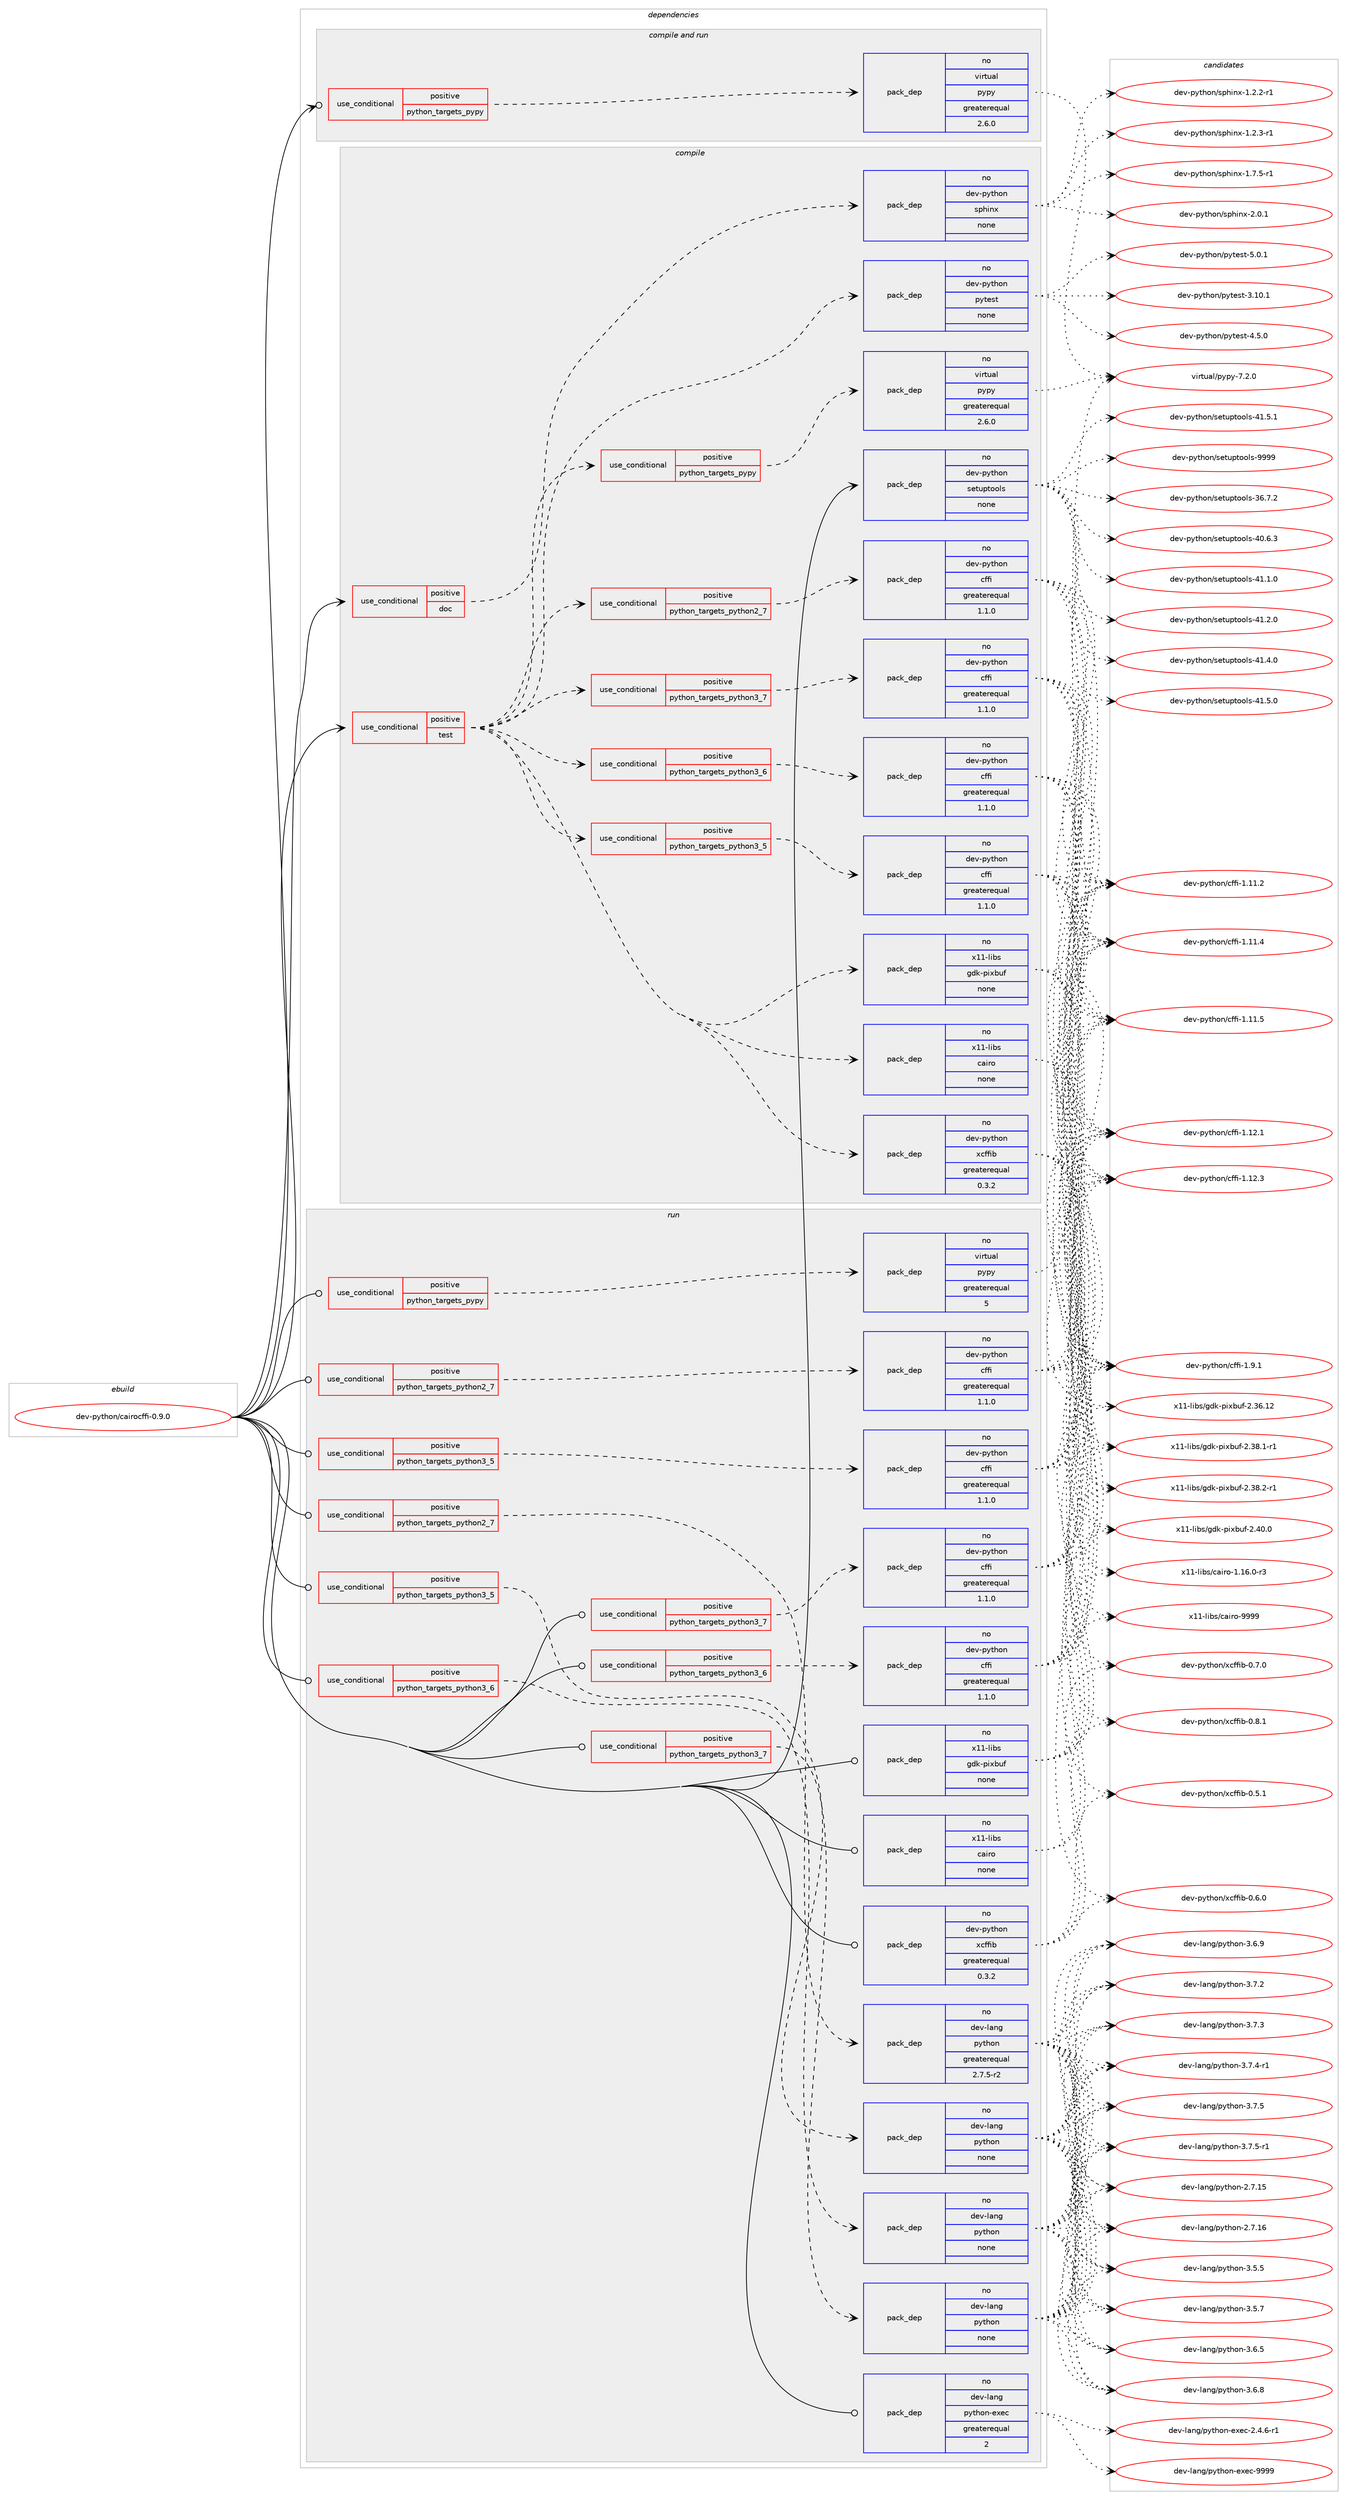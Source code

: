 digraph prolog {

# *************
# Graph options
# *************

newrank=true;
concentrate=true;
compound=true;
graph [rankdir=LR,fontname=Helvetica,fontsize=10,ranksep=1.5];#, ranksep=2.5, nodesep=0.2];
edge  [arrowhead=vee];
node  [fontname=Helvetica,fontsize=10];

# **********
# The ebuild
# **********

subgraph cluster_leftcol {
color=gray;
rank=same;
label=<<i>ebuild</i>>;
id [label="dev-python/cairocffi-0.9.0", color=red, width=4, href="../dev-python/cairocffi-0.9.0.svg"];
}

# ****************
# The dependencies
# ****************

subgraph cluster_midcol {
color=gray;
label=<<i>dependencies</i>>;
subgraph cluster_compile {
fillcolor="#eeeeee";
style=filled;
label=<<i>compile</i>>;
subgraph cond137217 {
dependency597883 [label=<<TABLE BORDER="0" CELLBORDER="1" CELLSPACING="0" CELLPADDING="4"><TR><TD ROWSPAN="3" CELLPADDING="10">use_conditional</TD></TR><TR><TD>positive</TD></TR><TR><TD>doc</TD></TR></TABLE>>, shape=none, color=red];
subgraph pack448889 {
dependency597884 [label=<<TABLE BORDER="0" CELLBORDER="1" CELLSPACING="0" CELLPADDING="4" WIDTH="220"><TR><TD ROWSPAN="6" CELLPADDING="30">pack_dep</TD></TR><TR><TD WIDTH="110">no</TD></TR><TR><TD>dev-python</TD></TR><TR><TD>sphinx</TD></TR><TR><TD>none</TD></TR><TR><TD></TD></TR></TABLE>>, shape=none, color=blue];
}
dependency597883:e -> dependency597884:w [weight=20,style="dashed",arrowhead="vee"];
}
id:e -> dependency597883:w [weight=20,style="solid",arrowhead="vee"];
subgraph cond137218 {
dependency597885 [label=<<TABLE BORDER="0" CELLBORDER="1" CELLSPACING="0" CELLPADDING="4"><TR><TD ROWSPAN="3" CELLPADDING="10">use_conditional</TD></TR><TR><TD>positive</TD></TR><TR><TD>test</TD></TR></TABLE>>, shape=none, color=red];
subgraph cond137219 {
dependency597886 [label=<<TABLE BORDER="0" CELLBORDER="1" CELLSPACING="0" CELLPADDING="4"><TR><TD ROWSPAN="3" CELLPADDING="10">use_conditional</TD></TR><TR><TD>positive</TD></TR><TR><TD>python_targets_python2_7</TD></TR></TABLE>>, shape=none, color=red];
subgraph pack448890 {
dependency597887 [label=<<TABLE BORDER="0" CELLBORDER="1" CELLSPACING="0" CELLPADDING="4" WIDTH="220"><TR><TD ROWSPAN="6" CELLPADDING="30">pack_dep</TD></TR><TR><TD WIDTH="110">no</TD></TR><TR><TD>dev-python</TD></TR><TR><TD>cffi</TD></TR><TR><TD>greaterequal</TD></TR><TR><TD>1.1.0</TD></TR></TABLE>>, shape=none, color=blue];
}
dependency597886:e -> dependency597887:w [weight=20,style="dashed",arrowhead="vee"];
}
dependency597885:e -> dependency597886:w [weight=20,style="dashed",arrowhead="vee"];
subgraph cond137220 {
dependency597888 [label=<<TABLE BORDER="0" CELLBORDER="1" CELLSPACING="0" CELLPADDING="4"><TR><TD ROWSPAN="3" CELLPADDING="10">use_conditional</TD></TR><TR><TD>positive</TD></TR><TR><TD>python_targets_python3_5</TD></TR></TABLE>>, shape=none, color=red];
subgraph pack448891 {
dependency597889 [label=<<TABLE BORDER="0" CELLBORDER="1" CELLSPACING="0" CELLPADDING="4" WIDTH="220"><TR><TD ROWSPAN="6" CELLPADDING="30">pack_dep</TD></TR><TR><TD WIDTH="110">no</TD></TR><TR><TD>dev-python</TD></TR><TR><TD>cffi</TD></TR><TR><TD>greaterequal</TD></TR><TR><TD>1.1.0</TD></TR></TABLE>>, shape=none, color=blue];
}
dependency597888:e -> dependency597889:w [weight=20,style="dashed",arrowhead="vee"];
}
dependency597885:e -> dependency597888:w [weight=20,style="dashed",arrowhead="vee"];
subgraph cond137221 {
dependency597890 [label=<<TABLE BORDER="0" CELLBORDER="1" CELLSPACING="0" CELLPADDING="4"><TR><TD ROWSPAN="3" CELLPADDING="10">use_conditional</TD></TR><TR><TD>positive</TD></TR><TR><TD>python_targets_python3_6</TD></TR></TABLE>>, shape=none, color=red];
subgraph pack448892 {
dependency597891 [label=<<TABLE BORDER="0" CELLBORDER="1" CELLSPACING="0" CELLPADDING="4" WIDTH="220"><TR><TD ROWSPAN="6" CELLPADDING="30">pack_dep</TD></TR><TR><TD WIDTH="110">no</TD></TR><TR><TD>dev-python</TD></TR><TR><TD>cffi</TD></TR><TR><TD>greaterequal</TD></TR><TR><TD>1.1.0</TD></TR></TABLE>>, shape=none, color=blue];
}
dependency597890:e -> dependency597891:w [weight=20,style="dashed",arrowhead="vee"];
}
dependency597885:e -> dependency597890:w [weight=20,style="dashed",arrowhead="vee"];
subgraph cond137222 {
dependency597892 [label=<<TABLE BORDER="0" CELLBORDER="1" CELLSPACING="0" CELLPADDING="4"><TR><TD ROWSPAN="3" CELLPADDING="10">use_conditional</TD></TR><TR><TD>positive</TD></TR><TR><TD>python_targets_python3_7</TD></TR></TABLE>>, shape=none, color=red];
subgraph pack448893 {
dependency597893 [label=<<TABLE BORDER="0" CELLBORDER="1" CELLSPACING="0" CELLPADDING="4" WIDTH="220"><TR><TD ROWSPAN="6" CELLPADDING="30">pack_dep</TD></TR><TR><TD WIDTH="110">no</TD></TR><TR><TD>dev-python</TD></TR><TR><TD>cffi</TD></TR><TR><TD>greaterequal</TD></TR><TR><TD>1.1.0</TD></TR></TABLE>>, shape=none, color=blue];
}
dependency597892:e -> dependency597893:w [weight=20,style="dashed",arrowhead="vee"];
}
dependency597885:e -> dependency597892:w [weight=20,style="dashed",arrowhead="vee"];
subgraph pack448894 {
dependency597894 [label=<<TABLE BORDER="0" CELLBORDER="1" CELLSPACING="0" CELLPADDING="4" WIDTH="220"><TR><TD ROWSPAN="6" CELLPADDING="30">pack_dep</TD></TR><TR><TD WIDTH="110">no</TD></TR><TR><TD>dev-python</TD></TR><TR><TD>xcffib</TD></TR><TR><TD>greaterequal</TD></TR><TR><TD>0.3.2</TD></TR></TABLE>>, shape=none, color=blue];
}
dependency597885:e -> dependency597894:w [weight=20,style="dashed",arrowhead="vee"];
subgraph pack448895 {
dependency597895 [label=<<TABLE BORDER="0" CELLBORDER="1" CELLSPACING="0" CELLPADDING="4" WIDTH="220"><TR><TD ROWSPAN="6" CELLPADDING="30">pack_dep</TD></TR><TR><TD WIDTH="110">no</TD></TR><TR><TD>x11-libs</TD></TR><TR><TD>cairo</TD></TR><TR><TD>none</TD></TR><TR><TD></TD></TR></TABLE>>, shape=none, color=blue];
}
dependency597885:e -> dependency597895:w [weight=20,style="dashed",arrowhead="vee"];
subgraph pack448896 {
dependency597896 [label=<<TABLE BORDER="0" CELLBORDER="1" CELLSPACING="0" CELLPADDING="4" WIDTH="220"><TR><TD ROWSPAN="6" CELLPADDING="30">pack_dep</TD></TR><TR><TD WIDTH="110">no</TD></TR><TR><TD>x11-libs</TD></TR><TR><TD>gdk-pixbuf</TD></TR><TR><TD>none</TD></TR><TR><TD></TD></TR></TABLE>>, shape=none, color=blue];
}
dependency597885:e -> dependency597896:w [weight=20,style="dashed",arrowhead="vee"];
subgraph cond137223 {
dependency597897 [label=<<TABLE BORDER="0" CELLBORDER="1" CELLSPACING="0" CELLPADDING="4"><TR><TD ROWSPAN="3" CELLPADDING="10">use_conditional</TD></TR><TR><TD>positive</TD></TR><TR><TD>python_targets_pypy</TD></TR></TABLE>>, shape=none, color=red];
subgraph pack448897 {
dependency597898 [label=<<TABLE BORDER="0" CELLBORDER="1" CELLSPACING="0" CELLPADDING="4" WIDTH="220"><TR><TD ROWSPAN="6" CELLPADDING="30">pack_dep</TD></TR><TR><TD WIDTH="110">no</TD></TR><TR><TD>virtual</TD></TR><TR><TD>pypy</TD></TR><TR><TD>greaterequal</TD></TR><TR><TD>2.6.0</TD></TR></TABLE>>, shape=none, color=blue];
}
dependency597897:e -> dependency597898:w [weight=20,style="dashed",arrowhead="vee"];
}
dependency597885:e -> dependency597897:w [weight=20,style="dashed",arrowhead="vee"];
subgraph pack448898 {
dependency597899 [label=<<TABLE BORDER="0" CELLBORDER="1" CELLSPACING="0" CELLPADDING="4" WIDTH="220"><TR><TD ROWSPAN="6" CELLPADDING="30">pack_dep</TD></TR><TR><TD WIDTH="110">no</TD></TR><TR><TD>dev-python</TD></TR><TR><TD>pytest</TD></TR><TR><TD>none</TD></TR><TR><TD></TD></TR></TABLE>>, shape=none, color=blue];
}
dependency597885:e -> dependency597899:w [weight=20,style="dashed",arrowhead="vee"];
}
id:e -> dependency597885:w [weight=20,style="solid",arrowhead="vee"];
subgraph pack448899 {
dependency597900 [label=<<TABLE BORDER="0" CELLBORDER="1" CELLSPACING="0" CELLPADDING="4" WIDTH="220"><TR><TD ROWSPAN="6" CELLPADDING="30">pack_dep</TD></TR><TR><TD WIDTH="110">no</TD></TR><TR><TD>dev-python</TD></TR><TR><TD>setuptools</TD></TR><TR><TD>none</TD></TR><TR><TD></TD></TR></TABLE>>, shape=none, color=blue];
}
id:e -> dependency597900:w [weight=20,style="solid",arrowhead="vee"];
}
subgraph cluster_compileandrun {
fillcolor="#eeeeee";
style=filled;
label=<<i>compile and run</i>>;
subgraph cond137224 {
dependency597901 [label=<<TABLE BORDER="0" CELLBORDER="1" CELLSPACING="0" CELLPADDING="4"><TR><TD ROWSPAN="3" CELLPADDING="10">use_conditional</TD></TR><TR><TD>positive</TD></TR><TR><TD>python_targets_pypy</TD></TR></TABLE>>, shape=none, color=red];
subgraph pack448900 {
dependency597902 [label=<<TABLE BORDER="0" CELLBORDER="1" CELLSPACING="0" CELLPADDING="4" WIDTH="220"><TR><TD ROWSPAN="6" CELLPADDING="30">pack_dep</TD></TR><TR><TD WIDTH="110">no</TD></TR><TR><TD>virtual</TD></TR><TR><TD>pypy</TD></TR><TR><TD>greaterequal</TD></TR><TR><TD>2.6.0</TD></TR></TABLE>>, shape=none, color=blue];
}
dependency597901:e -> dependency597902:w [weight=20,style="dashed",arrowhead="vee"];
}
id:e -> dependency597901:w [weight=20,style="solid",arrowhead="odotvee"];
}
subgraph cluster_run {
fillcolor="#eeeeee";
style=filled;
label=<<i>run</i>>;
subgraph cond137225 {
dependency597903 [label=<<TABLE BORDER="0" CELLBORDER="1" CELLSPACING="0" CELLPADDING="4"><TR><TD ROWSPAN="3" CELLPADDING="10">use_conditional</TD></TR><TR><TD>positive</TD></TR><TR><TD>python_targets_pypy</TD></TR></TABLE>>, shape=none, color=red];
subgraph pack448901 {
dependency597904 [label=<<TABLE BORDER="0" CELLBORDER="1" CELLSPACING="0" CELLPADDING="4" WIDTH="220"><TR><TD ROWSPAN="6" CELLPADDING="30">pack_dep</TD></TR><TR><TD WIDTH="110">no</TD></TR><TR><TD>virtual</TD></TR><TR><TD>pypy</TD></TR><TR><TD>greaterequal</TD></TR><TR><TD>5</TD></TR></TABLE>>, shape=none, color=blue];
}
dependency597903:e -> dependency597904:w [weight=20,style="dashed",arrowhead="vee"];
}
id:e -> dependency597903:w [weight=20,style="solid",arrowhead="odot"];
subgraph cond137226 {
dependency597905 [label=<<TABLE BORDER="0" CELLBORDER="1" CELLSPACING="0" CELLPADDING="4"><TR><TD ROWSPAN="3" CELLPADDING="10">use_conditional</TD></TR><TR><TD>positive</TD></TR><TR><TD>python_targets_python2_7</TD></TR></TABLE>>, shape=none, color=red];
subgraph pack448902 {
dependency597906 [label=<<TABLE BORDER="0" CELLBORDER="1" CELLSPACING="0" CELLPADDING="4" WIDTH="220"><TR><TD ROWSPAN="6" CELLPADDING="30">pack_dep</TD></TR><TR><TD WIDTH="110">no</TD></TR><TR><TD>dev-lang</TD></TR><TR><TD>python</TD></TR><TR><TD>greaterequal</TD></TR><TR><TD>2.7.5-r2</TD></TR></TABLE>>, shape=none, color=blue];
}
dependency597905:e -> dependency597906:w [weight=20,style="dashed",arrowhead="vee"];
}
id:e -> dependency597905:w [weight=20,style="solid",arrowhead="odot"];
subgraph cond137227 {
dependency597907 [label=<<TABLE BORDER="0" CELLBORDER="1" CELLSPACING="0" CELLPADDING="4"><TR><TD ROWSPAN="3" CELLPADDING="10">use_conditional</TD></TR><TR><TD>positive</TD></TR><TR><TD>python_targets_python2_7</TD></TR></TABLE>>, shape=none, color=red];
subgraph pack448903 {
dependency597908 [label=<<TABLE BORDER="0" CELLBORDER="1" CELLSPACING="0" CELLPADDING="4" WIDTH="220"><TR><TD ROWSPAN="6" CELLPADDING="30">pack_dep</TD></TR><TR><TD WIDTH="110">no</TD></TR><TR><TD>dev-python</TD></TR><TR><TD>cffi</TD></TR><TR><TD>greaterequal</TD></TR><TR><TD>1.1.0</TD></TR></TABLE>>, shape=none, color=blue];
}
dependency597907:e -> dependency597908:w [weight=20,style="dashed",arrowhead="vee"];
}
id:e -> dependency597907:w [weight=20,style="solid",arrowhead="odot"];
subgraph cond137228 {
dependency597909 [label=<<TABLE BORDER="0" CELLBORDER="1" CELLSPACING="0" CELLPADDING="4"><TR><TD ROWSPAN="3" CELLPADDING="10">use_conditional</TD></TR><TR><TD>positive</TD></TR><TR><TD>python_targets_python3_5</TD></TR></TABLE>>, shape=none, color=red];
subgraph pack448904 {
dependency597910 [label=<<TABLE BORDER="0" CELLBORDER="1" CELLSPACING="0" CELLPADDING="4" WIDTH="220"><TR><TD ROWSPAN="6" CELLPADDING="30">pack_dep</TD></TR><TR><TD WIDTH="110">no</TD></TR><TR><TD>dev-lang</TD></TR><TR><TD>python</TD></TR><TR><TD>none</TD></TR><TR><TD></TD></TR></TABLE>>, shape=none, color=blue];
}
dependency597909:e -> dependency597910:w [weight=20,style="dashed",arrowhead="vee"];
}
id:e -> dependency597909:w [weight=20,style="solid",arrowhead="odot"];
subgraph cond137229 {
dependency597911 [label=<<TABLE BORDER="0" CELLBORDER="1" CELLSPACING="0" CELLPADDING="4"><TR><TD ROWSPAN="3" CELLPADDING="10">use_conditional</TD></TR><TR><TD>positive</TD></TR><TR><TD>python_targets_python3_5</TD></TR></TABLE>>, shape=none, color=red];
subgraph pack448905 {
dependency597912 [label=<<TABLE BORDER="0" CELLBORDER="1" CELLSPACING="0" CELLPADDING="4" WIDTH="220"><TR><TD ROWSPAN="6" CELLPADDING="30">pack_dep</TD></TR><TR><TD WIDTH="110">no</TD></TR><TR><TD>dev-python</TD></TR><TR><TD>cffi</TD></TR><TR><TD>greaterequal</TD></TR><TR><TD>1.1.0</TD></TR></TABLE>>, shape=none, color=blue];
}
dependency597911:e -> dependency597912:w [weight=20,style="dashed",arrowhead="vee"];
}
id:e -> dependency597911:w [weight=20,style="solid",arrowhead="odot"];
subgraph cond137230 {
dependency597913 [label=<<TABLE BORDER="0" CELLBORDER="1" CELLSPACING="0" CELLPADDING="4"><TR><TD ROWSPAN="3" CELLPADDING="10">use_conditional</TD></TR><TR><TD>positive</TD></TR><TR><TD>python_targets_python3_6</TD></TR></TABLE>>, shape=none, color=red];
subgraph pack448906 {
dependency597914 [label=<<TABLE BORDER="0" CELLBORDER="1" CELLSPACING="0" CELLPADDING="4" WIDTH="220"><TR><TD ROWSPAN="6" CELLPADDING="30">pack_dep</TD></TR><TR><TD WIDTH="110">no</TD></TR><TR><TD>dev-lang</TD></TR><TR><TD>python</TD></TR><TR><TD>none</TD></TR><TR><TD></TD></TR></TABLE>>, shape=none, color=blue];
}
dependency597913:e -> dependency597914:w [weight=20,style="dashed",arrowhead="vee"];
}
id:e -> dependency597913:w [weight=20,style="solid",arrowhead="odot"];
subgraph cond137231 {
dependency597915 [label=<<TABLE BORDER="0" CELLBORDER="1" CELLSPACING="0" CELLPADDING="4"><TR><TD ROWSPAN="3" CELLPADDING="10">use_conditional</TD></TR><TR><TD>positive</TD></TR><TR><TD>python_targets_python3_6</TD></TR></TABLE>>, shape=none, color=red];
subgraph pack448907 {
dependency597916 [label=<<TABLE BORDER="0" CELLBORDER="1" CELLSPACING="0" CELLPADDING="4" WIDTH="220"><TR><TD ROWSPAN="6" CELLPADDING="30">pack_dep</TD></TR><TR><TD WIDTH="110">no</TD></TR><TR><TD>dev-python</TD></TR><TR><TD>cffi</TD></TR><TR><TD>greaterequal</TD></TR><TR><TD>1.1.0</TD></TR></TABLE>>, shape=none, color=blue];
}
dependency597915:e -> dependency597916:w [weight=20,style="dashed",arrowhead="vee"];
}
id:e -> dependency597915:w [weight=20,style="solid",arrowhead="odot"];
subgraph cond137232 {
dependency597917 [label=<<TABLE BORDER="0" CELLBORDER="1" CELLSPACING="0" CELLPADDING="4"><TR><TD ROWSPAN="3" CELLPADDING="10">use_conditional</TD></TR><TR><TD>positive</TD></TR><TR><TD>python_targets_python3_7</TD></TR></TABLE>>, shape=none, color=red];
subgraph pack448908 {
dependency597918 [label=<<TABLE BORDER="0" CELLBORDER="1" CELLSPACING="0" CELLPADDING="4" WIDTH="220"><TR><TD ROWSPAN="6" CELLPADDING="30">pack_dep</TD></TR><TR><TD WIDTH="110">no</TD></TR><TR><TD>dev-lang</TD></TR><TR><TD>python</TD></TR><TR><TD>none</TD></TR><TR><TD></TD></TR></TABLE>>, shape=none, color=blue];
}
dependency597917:e -> dependency597918:w [weight=20,style="dashed",arrowhead="vee"];
}
id:e -> dependency597917:w [weight=20,style="solid",arrowhead="odot"];
subgraph cond137233 {
dependency597919 [label=<<TABLE BORDER="0" CELLBORDER="1" CELLSPACING="0" CELLPADDING="4"><TR><TD ROWSPAN="3" CELLPADDING="10">use_conditional</TD></TR><TR><TD>positive</TD></TR><TR><TD>python_targets_python3_7</TD></TR></TABLE>>, shape=none, color=red];
subgraph pack448909 {
dependency597920 [label=<<TABLE BORDER="0" CELLBORDER="1" CELLSPACING="0" CELLPADDING="4" WIDTH="220"><TR><TD ROWSPAN="6" CELLPADDING="30">pack_dep</TD></TR><TR><TD WIDTH="110">no</TD></TR><TR><TD>dev-python</TD></TR><TR><TD>cffi</TD></TR><TR><TD>greaterequal</TD></TR><TR><TD>1.1.0</TD></TR></TABLE>>, shape=none, color=blue];
}
dependency597919:e -> dependency597920:w [weight=20,style="dashed",arrowhead="vee"];
}
id:e -> dependency597919:w [weight=20,style="solid",arrowhead="odot"];
subgraph pack448910 {
dependency597921 [label=<<TABLE BORDER="0" CELLBORDER="1" CELLSPACING="0" CELLPADDING="4" WIDTH="220"><TR><TD ROWSPAN="6" CELLPADDING="30">pack_dep</TD></TR><TR><TD WIDTH="110">no</TD></TR><TR><TD>dev-lang</TD></TR><TR><TD>python-exec</TD></TR><TR><TD>greaterequal</TD></TR><TR><TD>2</TD></TR></TABLE>>, shape=none, color=blue];
}
id:e -> dependency597921:w [weight=20,style="solid",arrowhead="odot"];
subgraph pack448911 {
dependency597922 [label=<<TABLE BORDER="0" CELLBORDER="1" CELLSPACING="0" CELLPADDING="4" WIDTH="220"><TR><TD ROWSPAN="6" CELLPADDING="30">pack_dep</TD></TR><TR><TD WIDTH="110">no</TD></TR><TR><TD>dev-python</TD></TR><TR><TD>xcffib</TD></TR><TR><TD>greaterequal</TD></TR><TR><TD>0.3.2</TD></TR></TABLE>>, shape=none, color=blue];
}
id:e -> dependency597922:w [weight=20,style="solid",arrowhead="odot"];
subgraph pack448912 {
dependency597923 [label=<<TABLE BORDER="0" CELLBORDER="1" CELLSPACING="0" CELLPADDING="4" WIDTH="220"><TR><TD ROWSPAN="6" CELLPADDING="30">pack_dep</TD></TR><TR><TD WIDTH="110">no</TD></TR><TR><TD>x11-libs</TD></TR><TR><TD>cairo</TD></TR><TR><TD>none</TD></TR><TR><TD></TD></TR></TABLE>>, shape=none, color=blue];
}
id:e -> dependency597923:w [weight=20,style="solid",arrowhead="odot"];
subgraph pack448913 {
dependency597924 [label=<<TABLE BORDER="0" CELLBORDER="1" CELLSPACING="0" CELLPADDING="4" WIDTH="220"><TR><TD ROWSPAN="6" CELLPADDING="30">pack_dep</TD></TR><TR><TD WIDTH="110">no</TD></TR><TR><TD>x11-libs</TD></TR><TR><TD>gdk-pixbuf</TD></TR><TR><TD>none</TD></TR><TR><TD></TD></TR></TABLE>>, shape=none, color=blue];
}
id:e -> dependency597924:w [weight=20,style="solid",arrowhead="odot"];
}
}

# **************
# The candidates
# **************

subgraph cluster_choices {
rank=same;
color=gray;
label=<<i>candidates</i>>;

subgraph choice448889 {
color=black;
nodesep=1;
choice10010111845112121116104111110471151121041051101204549465046504511449 [label="dev-python/sphinx-1.2.2-r1", color=red, width=4,href="../dev-python/sphinx-1.2.2-r1.svg"];
choice10010111845112121116104111110471151121041051101204549465046514511449 [label="dev-python/sphinx-1.2.3-r1", color=red, width=4,href="../dev-python/sphinx-1.2.3-r1.svg"];
choice10010111845112121116104111110471151121041051101204549465546534511449 [label="dev-python/sphinx-1.7.5-r1", color=red, width=4,href="../dev-python/sphinx-1.7.5-r1.svg"];
choice1001011184511212111610411111047115112104105110120455046484649 [label="dev-python/sphinx-2.0.1", color=red, width=4,href="../dev-python/sphinx-2.0.1.svg"];
dependency597884:e -> choice10010111845112121116104111110471151121041051101204549465046504511449:w [style=dotted,weight="100"];
dependency597884:e -> choice10010111845112121116104111110471151121041051101204549465046514511449:w [style=dotted,weight="100"];
dependency597884:e -> choice10010111845112121116104111110471151121041051101204549465546534511449:w [style=dotted,weight="100"];
dependency597884:e -> choice1001011184511212111610411111047115112104105110120455046484649:w [style=dotted,weight="100"];
}
subgraph choice448890 {
color=black;
nodesep=1;
choice10010111845112121116104111110479910210210545494649494650 [label="dev-python/cffi-1.11.2", color=red, width=4,href="../dev-python/cffi-1.11.2.svg"];
choice10010111845112121116104111110479910210210545494649494652 [label="dev-python/cffi-1.11.4", color=red, width=4,href="../dev-python/cffi-1.11.4.svg"];
choice10010111845112121116104111110479910210210545494649494653 [label="dev-python/cffi-1.11.5", color=red, width=4,href="../dev-python/cffi-1.11.5.svg"];
choice10010111845112121116104111110479910210210545494649504649 [label="dev-python/cffi-1.12.1", color=red, width=4,href="../dev-python/cffi-1.12.1.svg"];
choice10010111845112121116104111110479910210210545494649504651 [label="dev-python/cffi-1.12.3", color=red, width=4,href="../dev-python/cffi-1.12.3.svg"];
choice100101118451121211161041111104799102102105454946574649 [label="dev-python/cffi-1.9.1", color=red, width=4,href="../dev-python/cffi-1.9.1.svg"];
dependency597887:e -> choice10010111845112121116104111110479910210210545494649494650:w [style=dotted,weight="100"];
dependency597887:e -> choice10010111845112121116104111110479910210210545494649494652:w [style=dotted,weight="100"];
dependency597887:e -> choice10010111845112121116104111110479910210210545494649494653:w [style=dotted,weight="100"];
dependency597887:e -> choice10010111845112121116104111110479910210210545494649504649:w [style=dotted,weight="100"];
dependency597887:e -> choice10010111845112121116104111110479910210210545494649504651:w [style=dotted,weight="100"];
dependency597887:e -> choice100101118451121211161041111104799102102105454946574649:w [style=dotted,weight="100"];
}
subgraph choice448891 {
color=black;
nodesep=1;
choice10010111845112121116104111110479910210210545494649494650 [label="dev-python/cffi-1.11.2", color=red, width=4,href="../dev-python/cffi-1.11.2.svg"];
choice10010111845112121116104111110479910210210545494649494652 [label="dev-python/cffi-1.11.4", color=red, width=4,href="../dev-python/cffi-1.11.4.svg"];
choice10010111845112121116104111110479910210210545494649494653 [label="dev-python/cffi-1.11.5", color=red, width=4,href="../dev-python/cffi-1.11.5.svg"];
choice10010111845112121116104111110479910210210545494649504649 [label="dev-python/cffi-1.12.1", color=red, width=4,href="../dev-python/cffi-1.12.1.svg"];
choice10010111845112121116104111110479910210210545494649504651 [label="dev-python/cffi-1.12.3", color=red, width=4,href="../dev-python/cffi-1.12.3.svg"];
choice100101118451121211161041111104799102102105454946574649 [label="dev-python/cffi-1.9.1", color=red, width=4,href="../dev-python/cffi-1.9.1.svg"];
dependency597889:e -> choice10010111845112121116104111110479910210210545494649494650:w [style=dotted,weight="100"];
dependency597889:e -> choice10010111845112121116104111110479910210210545494649494652:w [style=dotted,weight="100"];
dependency597889:e -> choice10010111845112121116104111110479910210210545494649494653:w [style=dotted,weight="100"];
dependency597889:e -> choice10010111845112121116104111110479910210210545494649504649:w [style=dotted,weight="100"];
dependency597889:e -> choice10010111845112121116104111110479910210210545494649504651:w [style=dotted,weight="100"];
dependency597889:e -> choice100101118451121211161041111104799102102105454946574649:w [style=dotted,weight="100"];
}
subgraph choice448892 {
color=black;
nodesep=1;
choice10010111845112121116104111110479910210210545494649494650 [label="dev-python/cffi-1.11.2", color=red, width=4,href="../dev-python/cffi-1.11.2.svg"];
choice10010111845112121116104111110479910210210545494649494652 [label="dev-python/cffi-1.11.4", color=red, width=4,href="../dev-python/cffi-1.11.4.svg"];
choice10010111845112121116104111110479910210210545494649494653 [label="dev-python/cffi-1.11.5", color=red, width=4,href="../dev-python/cffi-1.11.5.svg"];
choice10010111845112121116104111110479910210210545494649504649 [label="dev-python/cffi-1.12.1", color=red, width=4,href="../dev-python/cffi-1.12.1.svg"];
choice10010111845112121116104111110479910210210545494649504651 [label="dev-python/cffi-1.12.3", color=red, width=4,href="../dev-python/cffi-1.12.3.svg"];
choice100101118451121211161041111104799102102105454946574649 [label="dev-python/cffi-1.9.1", color=red, width=4,href="../dev-python/cffi-1.9.1.svg"];
dependency597891:e -> choice10010111845112121116104111110479910210210545494649494650:w [style=dotted,weight="100"];
dependency597891:e -> choice10010111845112121116104111110479910210210545494649494652:w [style=dotted,weight="100"];
dependency597891:e -> choice10010111845112121116104111110479910210210545494649494653:w [style=dotted,weight="100"];
dependency597891:e -> choice10010111845112121116104111110479910210210545494649504649:w [style=dotted,weight="100"];
dependency597891:e -> choice10010111845112121116104111110479910210210545494649504651:w [style=dotted,weight="100"];
dependency597891:e -> choice100101118451121211161041111104799102102105454946574649:w [style=dotted,weight="100"];
}
subgraph choice448893 {
color=black;
nodesep=1;
choice10010111845112121116104111110479910210210545494649494650 [label="dev-python/cffi-1.11.2", color=red, width=4,href="../dev-python/cffi-1.11.2.svg"];
choice10010111845112121116104111110479910210210545494649494652 [label="dev-python/cffi-1.11.4", color=red, width=4,href="../dev-python/cffi-1.11.4.svg"];
choice10010111845112121116104111110479910210210545494649494653 [label="dev-python/cffi-1.11.5", color=red, width=4,href="../dev-python/cffi-1.11.5.svg"];
choice10010111845112121116104111110479910210210545494649504649 [label="dev-python/cffi-1.12.1", color=red, width=4,href="../dev-python/cffi-1.12.1.svg"];
choice10010111845112121116104111110479910210210545494649504651 [label="dev-python/cffi-1.12.3", color=red, width=4,href="../dev-python/cffi-1.12.3.svg"];
choice100101118451121211161041111104799102102105454946574649 [label="dev-python/cffi-1.9.1", color=red, width=4,href="../dev-python/cffi-1.9.1.svg"];
dependency597893:e -> choice10010111845112121116104111110479910210210545494649494650:w [style=dotted,weight="100"];
dependency597893:e -> choice10010111845112121116104111110479910210210545494649494652:w [style=dotted,weight="100"];
dependency597893:e -> choice10010111845112121116104111110479910210210545494649494653:w [style=dotted,weight="100"];
dependency597893:e -> choice10010111845112121116104111110479910210210545494649504649:w [style=dotted,weight="100"];
dependency597893:e -> choice10010111845112121116104111110479910210210545494649504651:w [style=dotted,weight="100"];
dependency597893:e -> choice100101118451121211161041111104799102102105454946574649:w [style=dotted,weight="100"];
}
subgraph choice448894 {
color=black;
nodesep=1;
choice10010111845112121116104111110471209910210210598454846534649 [label="dev-python/xcffib-0.5.1", color=red, width=4,href="../dev-python/xcffib-0.5.1.svg"];
choice10010111845112121116104111110471209910210210598454846544648 [label="dev-python/xcffib-0.6.0", color=red, width=4,href="../dev-python/xcffib-0.6.0.svg"];
choice10010111845112121116104111110471209910210210598454846554648 [label="dev-python/xcffib-0.7.0", color=red, width=4,href="../dev-python/xcffib-0.7.0.svg"];
choice10010111845112121116104111110471209910210210598454846564649 [label="dev-python/xcffib-0.8.1", color=red, width=4,href="../dev-python/xcffib-0.8.1.svg"];
dependency597894:e -> choice10010111845112121116104111110471209910210210598454846534649:w [style=dotted,weight="100"];
dependency597894:e -> choice10010111845112121116104111110471209910210210598454846544648:w [style=dotted,weight="100"];
dependency597894:e -> choice10010111845112121116104111110471209910210210598454846554648:w [style=dotted,weight="100"];
dependency597894:e -> choice10010111845112121116104111110471209910210210598454846564649:w [style=dotted,weight="100"];
}
subgraph choice448895 {
color=black;
nodesep=1;
choice12049494510810598115479997105114111454946495446484511451 [label="x11-libs/cairo-1.16.0-r3", color=red, width=4,href="../x11-libs/cairo-1.16.0-r3.svg"];
choice120494945108105981154799971051141114557575757 [label="x11-libs/cairo-9999", color=red, width=4,href="../x11-libs/cairo-9999.svg"];
dependency597895:e -> choice12049494510810598115479997105114111454946495446484511451:w [style=dotted,weight="100"];
dependency597895:e -> choice120494945108105981154799971051141114557575757:w [style=dotted,weight="100"];
}
subgraph choice448896 {
color=black;
nodesep=1;
choice120494945108105981154710310010745112105120981171024550465154464950 [label="x11-libs/gdk-pixbuf-2.36.12", color=red, width=4,href="../x11-libs/gdk-pixbuf-2.36.12.svg"];
choice12049494510810598115471031001074511210512098117102455046515646494511449 [label="x11-libs/gdk-pixbuf-2.38.1-r1", color=red, width=4,href="../x11-libs/gdk-pixbuf-2.38.1-r1.svg"];
choice12049494510810598115471031001074511210512098117102455046515646504511449 [label="x11-libs/gdk-pixbuf-2.38.2-r1", color=red, width=4,href="../x11-libs/gdk-pixbuf-2.38.2-r1.svg"];
choice1204949451081059811547103100107451121051209811710245504652484648 [label="x11-libs/gdk-pixbuf-2.40.0", color=red, width=4,href="../x11-libs/gdk-pixbuf-2.40.0.svg"];
dependency597896:e -> choice120494945108105981154710310010745112105120981171024550465154464950:w [style=dotted,weight="100"];
dependency597896:e -> choice12049494510810598115471031001074511210512098117102455046515646494511449:w [style=dotted,weight="100"];
dependency597896:e -> choice12049494510810598115471031001074511210512098117102455046515646504511449:w [style=dotted,weight="100"];
dependency597896:e -> choice1204949451081059811547103100107451121051209811710245504652484648:w [style=dotted,weight="100"];
}
subgraph choice448897 {
color=black;
nodesep=1;
choice1181051141161179710847112121112121455546504648 [label="virtual/pypy-7.2.0", color=red, width=4,href="../virtual/pypy-7.2.0.svg"];
dependency597898:e -> choice1181051141161179710847112121112121455546504648:w [style=dotted,weight="100"];
}
subgraph choice448898 {
color=black;
nodesep=1;
choice100101118451121211161041111104711212111610111511645514649484649 [label="dev-python/pytest-3.10.1", color=red, width=4,href="../dev-python/pytest-3.10.1.svg"];
choice1001011184511212111610411111047112121116101115116455246534648 [label="dev-python/pytest-4.5.0", color=red, width=4,href="../dev-python/pytest-4.5.0.svg"];
choice1001011184511212111610411111047112121116101115116455346484649 [label="dev-python/pytest-5.0.1", color=red, width=4,href="../dev-python/pytest-5.0.1.svg"];
dependency597899:e -> choice100101118451121211161041111104711212111610111511645514649484649:w [style=dotted,weight="100"];
dependency597899:e -> choice1001011184511212111610411111047112121116101115116455246534648:w [style=dotted,weight="100"];
dependency597899:e -> choice1001011184511212111610411111047112121116101115116455346484649:w [style=dotted,weight="100"];
}
subgraph choice448899 {
color=black;
nodesep=1;
choice100101118451121211161041111104711510111611711211611111110811545515446554650 [label="dev-python/setuptools-36.7.2", color=red, width=4,href="../dev-python/setuptools-36.7.2.svg"];
choice100101118451121211161041111104711510111611711211611111110811545524846544651 [label="dev-python/setuptools-40.6.3", color=red, width=4,href="../dev-python/setuptools-40.6.3.svg"];
choice100101118451121211161041111104711510111611711211611111110811545524946494648 [label="dev-python/setuptools-41.1.0", color=red, width=4,href="../dev-python/setuptools-41.1.0.svg"];
choice100101118451121211161041111104711510111611711211611111110811545524946504648 [label="dev-python/setuptools-41.2.0", color=red, width=4,href="../dev-python/setuptools-41.2.0.svg"];
choice100101118451121211161041111104711510111611711211611111110811545524946524648 [label="dev-python/setuptools-41.4.0", color=red, width=4,href="../dev-python/setuptools-41.4.0.svg"];
choice100101118451121211161041111104711510111611711211611111110811545524946534648 [label="dev-python/setuptools-41.5.0", color=red, width=4,href="../dev-python/setuptools-41.5.0.svg"];
choice100101118451121211161041111104711510111611711211611111110811545524946534649 [label="dev-python/setuptools-41.5.1", color=red, width=4,href="../dev-python/setuptools-41.5.1.svg"];
choice10010111845112121116104111110471151011161171121161111111081154557575757 [label="dev-python/setuptools-9999", color=red, width=4,href="../dev-python/setuptools-9999.svg"];
dependency597900:e -> choice100101118451121211161041111104711510111611711211611111110811545515446554650:w [style=dotted,weight="100"];
dependency597900:e -> choice100101118451121211161041111104711510111611711211611111110811545524846544651:w [style=dotted,weight="100"];
dependency597900:e -> choice100101118451121211161041111104711510111611711211611111110811545524946494648:w [style=dotted,weight="100"];
dependency597900:e -> choice100101118451121211161041111104711510111611711211611111110811545524946504648:w [style=dotted,weight="100"];
dependency597900:e -> choice100101118451121211161041111104711510111611711211611111110811545524946524648:w [style=dotted,weight="100"];
dependency597900:e -> choice100101118451121211161041111104711510111611711211611111110811545524946534648:w [style=dotted,weight="100"];
dependency597900:e -> choice100101118451121211161041111104711510111611711211611111110811545524946534649:w [style=dotted,weight="100"];
dependency597900:e -> choice10010111845112121116104111110471151011161171121161111111081154557575757:w [style=dotted,weight="100"];
}
subgraph choice448900 {
color=black;
nodesep=1;
choice1181051141161179710847112121112121455546504648 [label="virtual/pypy-7.2.0", color=red, width=4,href="../virtual/pypy-7.2.0.svg"];
dependency597902:e -> choice1181051141161179710847112121112121455546504648:w [style=dotted,weight="100"];
}
subgraph choice448901 {
color=black;
nodesep=1;
choice1181051141161179710847112121112121455546504648 [label="virtual/pypy-7.2.0", color=red, width=4,href="../virtual/pypy-7.2.0.svg"];
dependency597904:e -> choice1181051141161179710847112121112121455546504648:w [style=dotted,weight="100"];
}
subgraph choice448902 {
color=black;
nodesep=1;
choice10010111845108971101034711212111610411111045504655464953 [label="dev-lang/python-2.7.15", color=red, width=4,href="../dev-lang/python-2.7.15.svg"];
choice10010111845108971101034711212111610411111045504655464954 [label="dev-lang/python-2.7.16", color=red, width=4,href="../dev-lang/python-2.7.16.svg"];
choice100101118451089711010347112121116104111110455146534653 [label="dev-lang/python-3.5.5", color=red, width=4,href="../dev-lang/python-3.5.5.svg"];
choice100101118451089711010347112121116104111110455146534655 [label="dev-lang/python-3.5.7", color=red, width=4,href="../dev-lang/python-3.5.7.svg"];
choice100101118451089711010347112121116104111110455146544653 [label="dev-lang/python-3.6.5", color=red, width=4,href="../dev-lang/python-3.6.5.svg"];
choice100101118451089711010347112121116104111110455146544656 [label="dev-lang/python-3.6.8", color=red, width=4,href="../dev-lang/python-3.6.8.svg"];
choice100101118451089711010347112121116104111110455146544657 [label="dev-lang/python-3.6.9", color=red, width=4,href="../dev-lang/python-3.6.9.svg"];
choice100101118451089711010347112121116104111110455146554650 [label="dev-lang/python-3.7.2", color=red, width=4,href="../dev-lang/python-3.7.2.svg"];
choice100101118451089711010347112121116104111110455146554651 [label="dev-lang/python-3.7.3", color=red, width=4,href="../dev-lang/python-3.7.3.svg"];
choice1001011184510897110103471121211161041111104551465546524511449 [label="dev-lang/python-3.7.4-r1", color=red, width=4,href="../dev-lang/python-3.7.4-r1.svg"];
choice100101118451089711010347112121116104111110455146554653 [label="dev-lang/python-3.7.5", color=red, width=4,href="../dev-lang/python-3.7.5.svg"];
choice1001011184510897110103471121211161041111104551465546534511449 [label="dev-lang/python-3.7.5-r1", color=red, width=4,href="../dev-lang/python-3.7.5-r1.svg"];
dependency597906:e -> choice10010111845108971101034711212111610411111045504655464953:w [style=dotted,weight="100"];
dependency597906:e -> choice10010111845108971101034711212111610411111045504655464954:w [style=dotted,weight="100"];
dependency597906:e -> choice100101118451089711010347112121116104111110455146534653:w [style=dotted,weight="100"];
dependency597906:e -> choice100101118451089711010347112121116104111110455146534655:w [style=dotted,weight="100"];
dependency597906:e -> choice100101118451089711010347112121116104111110455146544653:w [style=dotted,weight="100"];
dependency597906:e -> choice100101118451089711010347112121116104111110455146544656:w [style=dotted,weight="100"];
dependency597906:e -> choice100101118451089711010347112121116104111110455146544657:w [style=dotted,weight="100"];
dependency597906:e -> choice100101118451089711010347112121116104111110455146554650:w [style=dotted,weight="100"];
dependency597906:e -> choice100101118451089711010347112121116104111110455146554651:w [style=dotted,weight="100"];
dependency597906:e -> choice1001011184510897110103471121211161041111104551465546524511449:w [style=dotted,weight="100"];
dependency597906:e -> choice100101118451089711010347112121116104111110455146554653:w [style=dotted,weight="100"];
dependency597906:e -> choice1001011184510897110103471121211161041111104551465546534511449:w [style=dotted,weight="100"];
}
subgraph choice448903 {
color=black;
nodesep=1;
choice10010111845112121116104111110479910210210545494649494650 [label="dev-python/cffi-1.11.2", color=red, width=4,href="../dev-python/cffi-1.11.2.svg"];
choice10010111845112121116104111110479910210210545494649494652 [label="dev-python/cffi-1.11.4", color=red, width=4,href="../dev-python/cffi-1.11.4.svg"];
choice10010111845112121116104111110479910210210545494649494653 [label="dev-python/cffi-1.11.5", color=red, width=4,href="../dev-python/cffi-1.11.5.svg"];
choice10010111845112121116104111110479910210210545494649504649 [label="dev-python/cffi-1.12.1", color=red, width=4,href="../dev-python/cffi-1.12.1.svg"];
choice10010111845112121116104111110479910210210545494649504651 [label="dev-python/cffi-1.12.3", color=red, width=4,href="../dev-python/cffi-1.12.3.svg"];
choice100101118451121211161041111104799102102105454946574649 [label="dev-python/cffi-1.9.1", color=red, width=4,href="../dev-python/cffi-1.9.1.svg"];
dependency597908:e -> choice10010111845112121116104111110479910210210545494649494650:w [style=dotted,weight="100"];
dependency597908:e -> choice10010111845112121116104111110479910210210545494649494652:w [style=dotted,weight="100"];
dependency597908:e -> choice10010111845112121116104111110479910210210545494649494653:w [style=dotted,weight="100"];
dependency597908:e -> choice10010111845112121116104111110479910210210545494649504649:w [style=dotted,weight="100"];
dependency597908:e -> choice10010111845112121116104111110479910210210545494649504651:w [style=dotted,weight="100"];
dependency597908:e -> choice100101118451121211161041111104799102102105454946574649:w [style=dotted,weight="100"];
}
subgraph choice448904 {
color=black;
nodesep=1;
choice10010111845108971101034711212111610411111045504655464953 [label="dev-lang/python-2.7.15", color=red, width=4,href="../dev-lang/python-2.7.15.svg"];
choice10010111845108971101034711212111610411111045504655464954 [label="dev-lang/python-2.7.16", color=red, width=4,href="../dev-lang/python-2.7.16.svg"];
choice100101118451089711010347112121116104111110455146534653 [label="dev-lang/python-3.5.5", color=red, width=4,href="../dev-lang/python-3.5.5.svg"];
choice100101118451089711010347112121116104111110455146534655 [label="dev-lang/python-3.5.7", color=red, width=4,href="../dev-lang/python-3.5.7.svg"];
choice100101118451089711010347112121116104111110455146544653 [label="dev-lang/python-3.6.5", color=red, width=4,href="../dev-lang/python-3.6.5.svg"];
choice100101118451089711010347112121116104111110455146544656 [label="dev-lang/python-3.6.8", color=red, width=4,href="../dev-lang/python-3.6.8.svg"];
choice100101118451089711010347112121116104111110455146544657 [label="dev-lang/python-3.6.9", color=red, width=4,href="../dev-lang/python-3.6.9.svg"];
choice100101118451089711010347112121116104111110455146554650 [label="dev-lang/python-3.7.2", color=red, width=4,href="../dev-lang/python-3.7.2.svg"];
choice100101118451089711010347112121116104111110455146554651 [label="dev-lang/python-3.7.3", color=red, width=4,href="../dev-lang/python-3.7.3.svg"];
choice1001011184510897110103471121211161041111104551465546524511449 [label="dev-lang/python-3.7.4-r1", color=red, width=4,href="../dev-lang/python-3.7.4-r1.svg"];
choice100101118451089711010347112121116104111110455146554653 [label="dev-lang/python-3.7.5", color=red, width=4,href="../dev-lang/python-3.7.5.svg"];
choice1001011184510897110103471121211161041111104551465546534511449 [label="dev-lang/python-3.7.5-r1", color=red, width=4,href="../dev-lang/python-3.7.5-r1.svg"];
dependency597910:e -> choice10010111845108971101034711212111610411111045504655464953:w [style=dotted,weight="100"];
dependency597910:e -> choice10010111845108971101034711212111610411111045504655464954:w [style=dotted,weight="100"];
dependency597910:e -> choice100101118451089711010347112121116104111110455146534653:w [style=dotted,weight="100"];
dependency597910:e -> choice100101118451089711010347112121116104111110455146534655:w [style=dotted,weight="100"];
dependency597910:e -> choice100101118451089711010347112121116104111110455146544653:w [style=dotted,weight="100"];
dependency597910:e -> choice100101118451089711010347112121116104111110455146544656:w [style=dotted,weight="100"];
dependency597910:e -> choice100101118451089711010347112121116104111110455146544657:w [style=dotted,weight="100"];
dependency597910:e -> choice100101118451089711010347112121116104111110455146554650:w [style=dotted,weight="100"];
dependency597910:e -> choice100101118451089711010347112121116104111110455146554651:w [style=dotted,weight="100"];
dependency597910:e -> choice1001011184510897110103471121211161041111104551465546524511449:w [style=dotted,weight="100"];
dependency597910:e -> choice100101118451089711010347112121116104111110455146554653:w [style=dotted,weight="100"];
dependency597910:e -> choice1001011184510897110103471121211161041111104551465546534511449:w [style=dotted,weight="100"];
}
subgraph choice448905 {
color=black;
nodesep=1;
choice10010111845112121116104111110479910210210545494649494650 [label="dev-python/cffi-1.11.2", color=red, width=4,href="../dev-python/cffi-1.11.2.svg"];
choice10010111845112121116104111110479910210210545494649494652 [label="dev-python/cffi-1.11.4", color=red, width=4,href="../dev-python/cffi-1.11.4.svg"];
choice10010111845112121116104111110479910210210545494649494653 [label="dev-python/cffi-1.11.5", color=red, width=4,href="../dev-python/cffi-1.11.5.svg"];
choice10010111845112121116104111110479910210210545494649504649 [label="dev-python/cffi-1.12.1", color=red, width=4,href="../dev-python/cffi-1.12.1.svg"];
choice10010111845112121116104111110479910210210545494649504651 [label="dev-python/cffi-1.12.3", color=red, width=4,href="../dev-python/cffi-1.12.3.svg"];
choice100101118451121211161041111104799102102105454946574649 [label="dev-python/cffi-1.9.1", color=red, width=4,href="../dev-python/cffi-1.9.1.svg"];
dependency597912:e -> choice10010111845112121116104111110479910210210545494649494650:w [style=dotted,weight="100"];
dependency597912:e -> choice10010111845112121116104111110479910210210545494649494652:w [style=dotted,weight="100"];
dependency597912:e -> choice10010111845112121116104111110479910210210545494649494653:w [style=dotted,weight="100"];
dependency597912:e -> choice10010111845112121116104111110479910210210545494649504649:w [style=dotted,weight="100"];
dependency597912:e -> choice10010111845112121116104111110479910210210545494649504651:w [style=dotted,weight="100"];
dependency597912:e -> choice100101118451121211161041111104799102102105454946574649:w [style=dotted,weight="100"];
}
subgraph choice448906 {
color=black;
nodesep=1;
choice10010111845108971101034711212111610411111045504655464953 [label="dev-lang/python-2.7.15", color=red, width=4,href="../dev-lang/python-2.7.15.svg"];
choice10010111845108971101034711212111610411111045504655464954 [label="dev-lang/python-2.7.16", color=red, width=4,href="../dev-lang/python-2.7.16.svg"];
choice100101118451089711010347112121116104111110455146534653 [label="dev-lang/python-3.5.5", color=red, width=4,href="../dev-lang/python-3.5.5.svg"];
choice100101118451089711010347112121116104111110455146534655 [label="dev-lang/python-3.5.7", color=red, width=4,href="../dev-lang/python-3.5.7.svg"];
choice100101118451089711010347112121116104111110455146544653 [label="dev-lang/python-3.6.5", color=red, width=4,href="../dev-lang/python-3.6.5.svg"];
choice100101118451089711010347112121116104111110455146544656 [label="dev-lang/python-3.6.8", color=red, width=4,href="../dev-lang/python-3.6.8.svg"];
choice100101118451089711010347112121116104111110455146544657 [label="dev-lang/python-3.6.9", color=red, width=4,href="../dev-lang/python-3.6.9.svg"];
choice100101118451089711010347112121116104111110455146554650 [label="dev-lang/python-3.7.2", color=red, width=4,href="../dev-lang/python-3.7.2.svg"];
choice100101118451089711010347112121116104111110455146554651 [label="dev-lang/python-3.7.3", color=red, width=4,href="../dev-lang/python-3.7.3.svg"];
choice1001011184510897110103471121211161041111104551465546524511449 [label="dev-lang/python-3.7.4-r1", color=red, width=4,href="../dev-lang/python-3.7.4-r1.svg"];
choice100101118451089711010347112121116104111110455146554653 [label="dev-lang/python-3.7.5", color=red, width=4,href="../dev-lang/python-3.7.5.svg"];
choice1001011184510897110103471121211161041111104551465546534511449 [label="dev-lang/python-3.7.5-r1", color=red, width=4,href="../dev-lang/python-3.7.5-r1.svg"];
dependency597914:e -> choice10010111845108971101034711212111610411111045504655464953:w [style=dotted,weight="100"];
dependency597914:e -> choice10010111845108971101034711212111610411111045504655464954:w [style=dotted,weight="100"];
dependency597914:e -> choice100101118451089711010347112121116104111110455146534653:w [style=dotted,weight="100"];
dependency597914:e -> choice100101118451089711010347112121116104111110455146534655:w [style=dotted,weight="100"];
dependency597914:e -> choice100101118451089711010347112121116104111110455146544653:w [style=dotted,weight="100"];
dependency597914:e -> choice100101118451089711010347112121116104111110455146544656:w [style=dotted,weight="100"];
dependency597914:e -> choice100101118451089711010347112121116104111110455146544657:w [style=dotted,weight="100"];
dependency597914:e -> choice100101118451089711010347112121116104111110455146554650:w [style=dotted,weight="100"];
dependency597914:e -> choice100101118451089711010347112121116104111110455146554651:w [style=dotted,weight="100"];
dependency597914:e -> choice1001011184510897110103471121211161041111104551465546524511449:w [style=dotted,weight="100"];
dependency597914:e -> choice100101118451089711010347112121116104111110455146554653:w [style=dotted,weight="100"];
dependency597914:e -> choice1001011184510897110103471121211161041111104551465546534511449:w [style=dotted,weight="100"];
}
subgraph choice448907 {
color=black;
nodesep=1;
choice10010111845112121116104111110479910210210545494649494650 [label="dev-python/cffi-1.11.2", color=red, width=4,href="../dev-python/cffi-1.11.2.svg"];
choice10010111845112121116104111110479910210210545494649494652 [label="dev-python/cffi-1.11.4", color=red, width=4,href="../dev-python/cffi-1.11.4.svg"];
choice10010111845112121116104111110479910210210545494649494653 [label="dev-python/cffi-1.11.5", color=red, width=4,href="../dev-python/cffi-1.11.5.svg"];
choice10010111845112121116104111110479910210210545494649504649 [label="dev-python/cffi-1.12.1", color=red, width=4,href="../dev-python/cffi-1.12.1.svg"];
choice10010111845112121116104111110479910210210545494649504651 [label="dev-python/cffi-1.12.3", color=red, width=4,href="../dev-python/cffi-1.12.3.svg"];
choice100101118451121211161041111104799102102105454946574649 [label="dev-python/cffi-1.9.1", color=red, width=4,href="../dev-python/cffi-1.9.1.svg"];
dependency597916:e -> choice10010111845112121116104111110479910210210545494649494650:w [style=dotted,weight="100"];
dependency597916:e -> choice10010111845112121116104111110479910210210545494649494652:w [style=dotted,weight="100"];
dependency597916:e -> choice10010111845112121116104111110479910210210545494649494653:w [style=dotted,weight="100"];
dependency597916:e -> choice10010111845112121116104111110479910210210545494649504649:w [style=dotted,weight="100"];
dependency597916:e -> choice10010111845112121116104111110479910210210545494649504651:w [style=dotted,weight="100"];
dependency597916:e -> choice100101118451121211161041111104799102102105454946574649:w [style=dotted,weight="100"];
}
subgraph choice448908 {
color=black;
nodesep=1;
choice10010111845108971101034711212111610411111045504655464953 [label="dev-lang/python-2.7.15", color=red, width=4,href="../dev-lang/python-2.7.15.svg"];
choice10010111845108971101034711212111610411111045504655464954 [label="dev-lang/python-2.7.16", color=red, width=4,href="../dev-lang/python-2.7.16.svg"];
choice100101118451089711010347112121116104111110455146534653 [label="dev-lang/python-3.5.5", color=red, width=4,href="../dev-lang/python-3.5.5.svg"];
choice100101118451089711010347112121116104111110455146534655 [label="dev-lang/python-3.5.7", color=red, width=4,href="../dev-lang/python-3.5.7.svg"];
choice100101118451089711010347112121116104111110455146544653 [label="dev-lang/python-3.6.5", color=red, width=4,href="../dev-lang/python-3.6.5.svg"];
choice100101118451089711010347112121116104111110455146544656 [label="dev-lang/python-3.6.8", color=red, width=4,href="../dev-lang/python-3.6.8.svg"];
choice100101118451089711010347112121116104111110455146544657 [label="dev-lang/python-3.6.9", color=red, width=4,href="../dev-lang/python-3.6.9.svg"];
choice100101118451089711010347112121116104111110455146554650 [label="dev-lang/python-3.7.2", color=red, width=4,href="../dev-lang/python-3.7.2.svg"];
choice100101118451089711010347112121116104111110455146554651 [label="dev-lang/python-3.7.3", color=red, width=4,href="../dev-lang/python-3.7.3.svg"];
choice1001011184510897110103471121211161041111104551465546524511449 [label="dev-lang/python-3.7.4-r1", color=red, width=4,href="../dev-lang/python-3.7.4-r1.svg"];
choice100101118451089711010347112121116104111110455146554653 [label="dev-lang/python-3.7.5", color=red, width=4,href="../dev-lang/python-3.7.5.svg"];
choice1001011184510897110103471121211161041111104551465546534511449 [label="dev-lang/python-3.7.5-r1", color=red, width=4,href="../dev-lang/python-3.7.5-r1.svg"];
dependency597918:e -> choice10010111845108971101034711212111610411111045504655464953:w [style=dotted,weight="100"];
dependency597918:e -> choice10010111845108971101034711212111610411111045504655464954:w [style=dotted,weight="100"];
dependency597918:e -> choice100101118451089711010347112121116104111110455146534653:w [style=dotted,weight="100"];
dependency597918:e -> choice100101118451089711010347112121116104111110455146534655:w [style=dotted,weight="100"];
dependency597918:e -> choice100101118451089711010347112121116104111110455146544653:w [style=dotted,weight="100"];
dependency597918:e -> choice100101118451089711010347112121116104111110455146544656:w [style=dotted,weight="100"];
dependency597918:e -> choice100101118451089711010347112121116104111110455146544657:w [style=dotted,weight="100"];
dependency597918:e -> choice100101118451089711010347112121116104111110455146554650:w [style=dotted,weight="100"];
dependency597918:e -> choice100101118451089711010347112121116104111110455146554651:w [style=dotted,weight="100"];
dependency597918:e -> choice1001011184510897110103471121211161041111104551465546524511449:w [style=dotted,weight="100"];
dependency597918:e -> choice100101118451089711010347112121116104111110455146554653:w [style=dotted,weight="100"];
dependency597918:e -> choice1001011184510897110103471121211161041111104551465546534511449:w [style=dotted,weight="100"];
}
subgraph choice448909 {
color=black;
nodesep=1;
choice10010111845112121116104111110479910210210545494649494650 [label="dev-python/cffi-1.11.2", color=red, width=4,href="../dev-python/cffi-1.11.2.svg"];
choice10010111845112121116104111110479910210210545494649494652 [label="dev-python/cffi-1.11.4", color=red, width=4,href="../dev-python/cffi-1.11.4.svg"];
choice10010111845112121116104111110479910210210545494649494653 [label="dev-python/cffi-1.11.5", color=red, width=4,href="../dev-python/cffi-1.11.5.svg"];
choice10010111845112121116104111110479910210210545494649504649 [label="dev-python/cffi-1.12.1", color=red, width=4,href="../dev-python/cffi-1.12.1.svg"];
choice10010111845112121116104111110479910210210545494649504651 [label="dev-python/cffi-1.12.3", color=red, width=4,href="../dev-python/cffi-1.12.3.svg"];
choice100101118451121211161041111104799102102105454946574649 [label="dev-python/cffi-1.9.1", color=red, width=4,href="../dev-python/cffi-1.9.1.svg"];
dependency597920:e -> choice10010111845112121116104111110479910210210545494649494650:w [style=dotted,weight="100"];
dependency597920:e -> choice10010111845112121116104111110479910210210545494649494652:w [style=dotted,weight="100"];
dependency597920:e -> choice10010111845112121116104111110479910210210545494649494653:w [style=dotted,weight="100"];
dependency597920:e -> choice10010111845112121116104111110479910210210545494649504649:w [style=dotted,weight="100"];
dependency597920:e -> choice10010111845112121116104111110479910210210545494649504651:w [style=dotted,weight="100"];
dependency597920:e -> choice100101118451121211161041111104799102102105454946574649:w [style=dotted,weight="100"];
}
subgraph choice448910 {
color=black;
nodesep=1;
choice10010111845108971101034711212111610411111045101120101994550465246544511449 [label="dev-lang/python-exec-2.4.6-r1", color=red, width=4,href="../dev-lang/python-exec-2.4.6-r1.svg"];
choice10010111845108971101034711212111610411111045101120101994557575757 [label="dev-lang/python-exec-9999", color=red, width=4,href="../dev-lang/python-exec-9999.svg"];
dependency597921:e -> choice10010111845108971101034711212111610411111045101120101994550465246544511449:w [style=dotted,weight="100"];
dependency597921:e -> choice10010111845108971101034711212111610411111045101120101994557575757:w [style=dotted,weight="100"];
}
subgraph choice448911 {
color=black;
nodesep=1;
choice10010111845112121116104111110471209910210210598454846534649 [label="dev-python/xcffib-0.5.1", color=red, width=4,href="../dev-python/xcffib-0.5.1.svg"];
choice10010111845112121116104111110471209910210210598454846544648 [label="dev-python/xcffib-0.6.0", color=red, width=4,href="../dev-python/xcffib-0.6.0.svg"];
choice10010111845112121116104111110471209910210210598454846554648 [label="dev-python/xcffib-0.7.0", color=red, width=4,href="../dev-python/xcffib-0.7.0.svg"];
choice10010111845112121116104111110471209910210210598454846564649 [label="dev-python/xcffib-0.8.1", color=red, width=4,href="../dev-python/xcffib-0.8.1.svg"];
dependency597922:e -> choice10010111845112121116104111110471209910210210598454846534649:w [style=dotted,weight="100"];
dependency597922:e -> choice10010111845112121116104111110471209910210210598454846544648:w [style=dotted,weight="100"];
dependency597922:e -> choice10010111845112121116104111110471209910210210598454846554648:w [style=dotted,weight="100"];
dependency597922:e -> choice10010111845112121116104111110471209910210210598454846564649:w [style=dotted,weight="100"];
}
subgraph choice448912 {
color=black;
nodesep=1;
choice12049494510810598115479997105114111454946495446484511451 [label="x11-libs/cairo-1.16.0-r3", color=red, width=4,href="../x11-libs/cairo-1.16.0-r3.svg"];
choice120494945108105981154799971051141114557575757 [label="x11-libs/cairo-9999", color=red, width=4,href="../x11-libs/cairo-9999.svg"];
dependency597923:e -> choice12049494510810598115479997105114111454946495446484511451:w [style=dotted,weight="100"];
dependency597923:e -> choice120494945108105981154799971051141114557575757:w [style=dotted,weight="100"];
}
subgraph choice448913 {
color=black;
nodesep=1;
choice120494945108105981154710310010745112105120981171024550465154464950 [label="x11-libs/gdk-pixbuf-2.36.12", color=red, width=4,href="../x11-libs/gdk-pixbuf-2.36.12.svg"];
choice12049494510810598115471031001074511210512098117102455046515646494511449 [label="x11-libs/gdk-pixbuf-2.38.1-r1", color=red, width=4,href="../x11-libs/gdk-pixbuf-2.38.1-r1.svg"];
choice12049494510810598115471031001074511210512098117102455046515646504511449 [label="x11-libs/gdk-pixbuf-2.38.2-r1", color=red, width=4,href="../x11-libs/gdk-pixbuf-2.38.2-r1.svg"];
choice1204949451081059811547103100107451121051209811710245504652484648 [label="x11-libs/gdk-pixbuf-2.40.0", color=red, width=4,href="../x11-libs/gdk-pixbuf-2.40.0.svg"];
dependency597924:e -> choice120494945108105981154710310010745112105120981171024550465154464950:w [style=dotted,weight="100"];
dependency597924:e -> choice12049494510810598115471031001074511210512098117102455046515646494511449:w [style=dotted,weight="100"];
dependency597924:e -> choice12049494510810598115471031001074511210512098117102455046515646504511449:w [style=dotted,weight="100"];
dependency597924:e -> choice1204949451081059811547103100107451121051209811710245504652484648:w [style=dotted,weight="100"];
}
}

}
